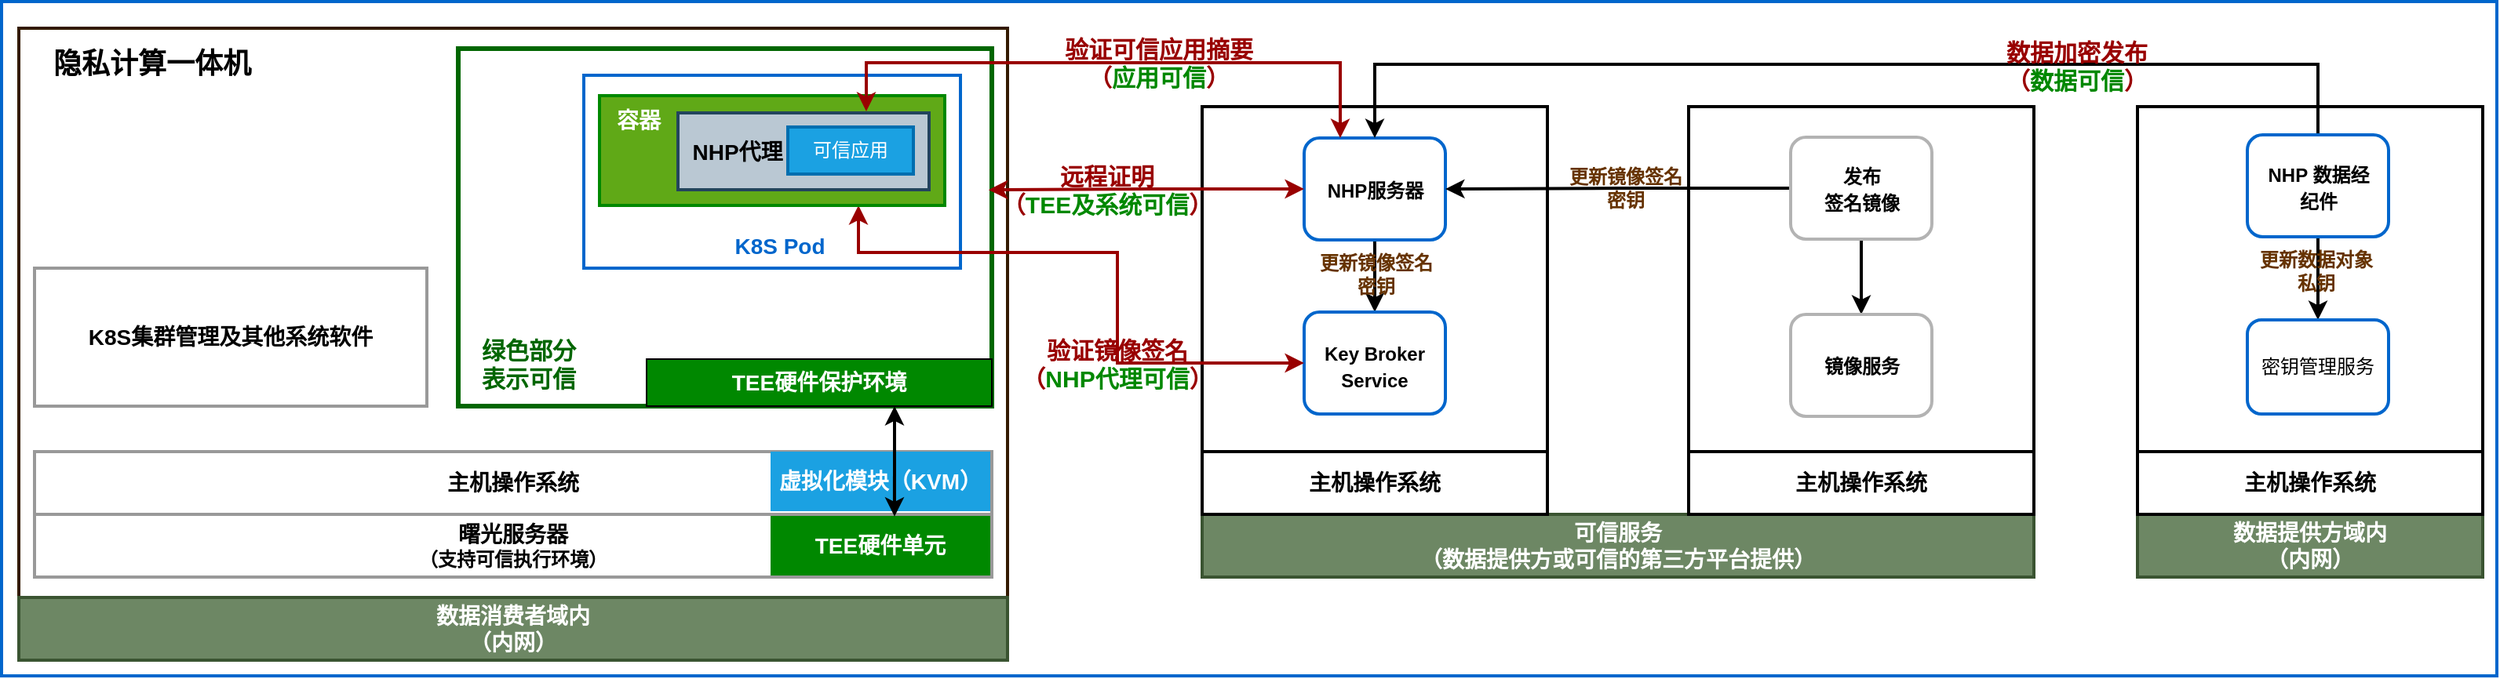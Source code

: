 <mxfile version="28.2.1" pages="4">
  <diagram name="产品框架设计" id="Nt4wIiLlnSs3tbjxzQVT">
    <mxGraphModel dx="1554" dy="822" grid="1" gridSize="10" guides="1" tooltips="1" connect="1" arrows="1" fold="1" page="1" pageScale="1" pageWidth="2336" pageHeight="1654" math="0" shadow="0">
      <root>
        <mxCell id="0" />
        <mxCell id="1" parent="0" />
        <mxCell id="wAROfsh_YKeuyRbN7MAn-20" value="" style="rounded=0;whiteSpace=wrap;html=1;strokeWidth=2;fillColor=none;align=center;strokeColor=#0066CC;" parent="1" vertex="1">
          <mxGeometry x="320" y="610" width="1590" height="430" as="geometry" />
        </mxCell>
        <mxCell id="6iE0ftHD6iMxIwnmD9MB-22" value="" style="rounded=0;whiteSpace=wrap;html=1;strokeWidth=2;fillColor=none;align=center;strokeColor=#331A00;" parent="1" vertex="1">
          <mxGeometry x="331" y="627" width="630" height="363" as="geometry" />
        </mxCell>
        <mxCell id="S7CaQPIEn7JZbbPNb9Kr-1" value="&lt;font style=&quot;font-size: 14px;&quot;&gt;&lt;b&gt;曙光服务器&lt;/b&gt;&lt;/font&gt;&lt;div&gt;&lt;font style=&quot;font-size: 12px;&quot;&gt;&lt;b&gt;（支持可信执行环境）&lt;/b&gt;&lt;/font&gt;&lt;/div&gt;" style="rounded=0;whiteSpace=wrap;html=1;fillColor=none;strokeWidth=2;strokeColor=#999999;" parent="1" vertex="1">
          <mxGeometry x="341" y="937" width="610" height="40" as="geometry" />
        </mxCell>
        <mxCell id="S7CaQPIEn7JZbbPNb9Kr-2" value="&lt;span style=&quot;font-size: 14px;&quot;&gt;&lt;b&gt;主机操作系统&lt;/b&gt;&lt;/span&gt;" style="rounded=0;whiteSpace=wrap;html=1;fillColor=none;align=center;strokeWidth=2;strokeColor=#999999;" parent="1" vertex="1">
          <mxGeometry x="341" y="897" width="610" height="40" as="geometry" />
        </mxCell>
        <mxCell id="sAuVCd9SCb6oK_chuftu-2" value="" style="rounded=0;whiteSpace=wrap;html=1;fillColor=none;strokeColor=#006600;strokeWidth=3;" parent="1" vertex="1">
          <mxGeometry x="611" y="640" width="340" height="228" as="geometry" />
        </mxCell>
        <mxCell id="sAuVCd9SCb6oK_chuftu-3" value="&lt;span style=&quot;font-size: 14px;&quot;&gt;&lt;b&gt;&lt;font style=&quot;color: rgb(255, 255, 255);&quot;&gt;TEE硬件保护环境&lt;/font&gt;&lt;/b&gt;&lt;/span&gt;" style="rounded=0;whiteSpace=wrap;html=1;fillColor=#008800;" parent="1" vertex="1">
          <mxGeometry x="731" y="838" width="220" height="30" as="geometry" />
        </mxCell>
        <mxCell id="WrHtqx_JnAegKuw27bFA-1" value="&lt;span style=&quot;font-size: 14px;&quot;&gt;&lt;b&gt;可信服务&lt;br&gt;（数据提供方或可信的第三方平台提供）&lt;/b&gt;&lt;/span&gt;" style="rounded=0;whiteSpace=wrap;html=1;fillColor=#6d8764;strokeWidth=2;fontColor=#ffffff;strokeColor=#3A5431;" parent="1" vertex="1">
          <mxGeometry x="1085" y="937" width="530" height="40" as="geometry" />
        </mxCell>
        <mxCell id="WrHtqx_JnAegKuw27bFA-2" value="&lt;b style=&quot;font-size: 14px;&quot;&gt;主机操作系统&lt;/b&gt;" style="rounded=0;whiteSpace=wrap;html=1;fillColor=none;strokeWidth=2;" parent="1" vertex="1">
          <mxGeometry x="1085" y="897" width="220" height="40" as="geometry" />
        </mxCell>
        <mxCell id="WrHtqx_JnAegKuw27bFA-3" value="" style="rounded=0;whiteSpace=wrap;html=1;strokeWidth=2;fillColor=none;align=center;" parent="1" vertex="1">
          <mxGeometry x="1085" y="677" width="220" height="220" as="geometry" />
        </mxCell>
        <mxCell id="WrHtqx_JnAegKuw27bFA-31" style="edgeStyle=orthogonalEdgeStyle;rounded=0;orthogonalLoop=1;jettySize=auto;html=1;exitX=0.5;exitY=1;exitDx=0;exitDy=0;entryX=0.5;entryY=0;entryDx=0;entryDy=0;strokeWidth=2;" parent="1" source="WrHtqx_JnAegKuw27bFA-6" target="WrHtqx_JnAegKuw27bFA-8" edge="1">
          <mxGeometry relative="1" as="geometry" />
        </mxCell>
        <mxCell id="WrHtqx_JnAegKuw27bFA-6" value="" style="rounded=1;whiteSpace=wrap;html=1;strokeWidth=2;fillColor=none;align=center;strokeColor=#0066CC;" parent="1" vertex="1">
          <mxGeometry x="1150" y="697" width="90" height="65" as="geometry" />
        </mxCell>
        <mxCell id="WrHtqx_JnAegKuw27bFA-7" value="&lt;b&gt;&lt;font style=&quot;font-size: 12px;&quot;&gt;NHP服务器&lt;/font&gt;&lt;/b&gt;" style="text;html=1;align=center;verticalAlign=middle;whiteSpace=wrap;rounded=1;fontSize=14;" parent="1" vertex="1">
          <mxGeometry x="1157.5" y="715" width="75" height="30" as="geometry" />
        </mxCell>
        <mxCell id="WrHtqx_JnAegKuw27bFA-8" value="" style="rounded=1;whiteSpace=wrap;html=1;strokeWidth=2;fillColor=none;align=center;strokeColor=#0066CC;" parent="1" vertex="1">
          <mxGeometry x="1150.0" y="808" width="90" height="65" as="geometry" />
        </mxCell>
        <mxCell id="WrHtqx_JnAegKuw27bFA-9" value="&lt;b&gt;&lt;font style=&quot;font-size: 12px;&quot;&gt;Key Broker Service&lt;/font&gt;&lt;/b&gt;" style="text;html=1;align=center;verticalAlign=middle;whiteSpace=wrap;rounded=1;fontSize=14;" parent="1" vertex="1">
          <mxGeometry x="1160" y="827" width="70" height="30" as="geometry" />
        </mxCell>
        <mxCell id="WrHtqx_JnAegKuw27bFA-10" value="&lt;b style=&quot;font-size: 14px;&quot;&gt;主机操作系统&lt;/b&gt;" style="rounded=0;whiteSpace=wrap;html=1;fillColor=none;strokeWidth=2;" parent="1" vertex="1">
          <mxGeometry x="1395" y="897" width="220" height="40" as="geometry" />
        </mxCell>
        <mxCell id="WrHtqx_JnAegKuw27bFA-11" value="" style="rounded=0;whiteSpace=wrap;html=1;strokeWidth=2;fillColor=none;align=center;" parent="1" vertex="1">
          <mxGeometry x="1395" y="677" width="220" height="220" as="geometry" />
        </mxCell>
        <mxCell id="WrHtqx_JnAegKuw27bFA-21" style="edgeStyle=orthogonalEdgeStyle;rounded=0;orthogonalLoop=1;jettySize=auto;html=1;exitX=0;exitY=0.5;exitDx=0;exitDy=0;entryX=1;entryY=0.5;entryDx=0;entryDy=0;strokeWidth=2;" parent="1" source="WrHtqx_JnAegKuw27bFA-12" target="WrHtqx_JnAegKuw27bFA-6" edge="1">
          <mxGeometry relative="1" as="geometry" />
        </mxCell>
        <mxCell id="WrHtqx_JnAegKuw27bFA-35" style="edgeStyle=orthogonalEdgeStyle;rounded=0;orthogonalLoop=1;jettySize=auto;html=1;exitX=0.5;exitY=1;exitDx=0;exitDy=0;strokeWidth=2;" parent="1" source="WrHtqx_JnAegKuw27bFA-12" target="WrHtqx_JnAegKuw27bFA-33" edge="1">
          <mxGeometry relative="1" as="geometry" />
        </mxCell>
        <mxCell id="WrHtqx_JnAegKuw27bFA-12" value="" style="rounded=1;whiteSpace=wrap;html=1;strokeWidth=2;fillColor=none;align=center;strokeColor=#B3B3B3;" parent="1" vertex="1">
          <mxGeometry x="1460.0" y="696.5" width="90" height="65" as="geometry" />
        </mxCell>
        <mxCell id="WrHtqx_JnAegKuw27bFA-13" value="&lt;span style=&quot;font-size: 12px;&quot;&gt;&lt;b&gt;发布&lt;/b&gt;&lt;/span&gt;&lt;div&gt;&lt;span style=&quot;font-size: 12px;&quot;&gt;&lt;b&gt;签名镜像&lt;/b&gt;&lt;/span&gt;&lt;/div&gt;" style="text;html=1;align=center;verticalAlign=middle;whiteSpace=wrap;rounded=1;fontSize=14;" parent="1" vertex="1">
          <mxGeometry x="1467.5" y="714" width="75" height="30" as="geometry" />
        </mxCell>
        <mxCell id="WrHtqx_JnAegKuw27bFA-22" value="&lt;font style=&quot;font-size: 12px; color: rgb(102, 51, 0);&quot;&gt;&lt;b style=&quot;&quot;&gt;更新镜像签名密钥&lt;/b&gt;&lt;/font&gt;" style="text;html=1;align=center;verticalAlign=middle;whiteSpace=wrap;rounded=0;" parent="1" vertex="1">
          <mxGeometry x="1315" y="714" width="80" height="30" as="geometry" />
        </mxCell>
        <mxCell id="WrHtqx_JnAegKuw27bFA-24" value="&lt;span style=&quot;font-size: 14px;&quot;&gt;&lt;b&gt;数据提供方域内&lt;/b&gt;&lt;/span&gt;&lt;div&gt;&lt;span style=&quot;font-size: 14px;&quot;&gt;&lt;b&gt;（内网）&lt;/b&gt;&lt;/span&gt;&lt;/div&gt;" style="rounded=0;whiteSpace=wrap;html=1;fillColor=#6d8764;strokeWidth=2;fontColor=#ffffff;strokeColor=#3A5431;" parent="1" vertex="1">
          <mxGeometry x="1681" y="937" width="220" height="40" as="geometry" />
        </mxCell>
        <mxCell id="WrHtqx_JnAegKuw27bFA-25" value="&lt;b style=&quot;font-size: 14px;&quot;&gt;主机操作系统&lt;/b&gt;" style="rounded=0;whiteSpace=wrap;html=1;fillColor=none;strokeWidth=2;" parent="1" vertex="1">
          <mxGeometry x="1681" y="897" width="220" height="40" as="geometry" />
        </mxCell>
        <mxCell id="WrHtqx_JnAegKuw27bFA-26" value="" style="rounded=0;whiteSpace=wrap;html=1;strokeWidth=2;fillColor=none;align=center;" parent="1" vertex="1">
          <mxGeometry x="1681" y="677" width="220" height="220" as="geometry" />
        </mxCell>
        <mxCell id="WrHtqx_JnAegKuw27bFA-29" style="edgeStyle=orthogonalEdgeStyle;rounded=0;orthogonalLoop=1;jettySize=auto;html=1;exitX=0.5;exitY=0;exitDx=0;exitDy=0;entryX=0.5;entryY=0;entryDx=0;entryDy=0;strokeWidth=2;" parent="1" source="WrHtqx_JnAegKuw27bFA-27" target="WrHtqx_JnAegKuw27bFA-6" edge="1">
          <mxGeometry relative="1" as="geometry">
            <Array as="points">
              <mxPoint x="1796" y="650" />
              <mxPoint x="1195" y="650" />
            </Array>
          </mxGeometry>
        </mxCell>
        <mxCell id="wAROfsh_YKeuyRbN7MAn-10" style="edgeStyle=orthogonalEdgeStyle;rounded=0;orthogonalLoop=1;jettySize=auto;html=1;exitX=0.5;exitY=1;exitDx=0;exitDy=0;entryX=0.5;entryY=0;entryDx=0;entryDy=0;strokeWidth=2;" parent="1" source="WrHtqx_JnAegKuw27bFA-27" target="wAROfsh_YKeuyRbN7MAn-9" edge="1">
          <mxGeometry relative="1" as="geometry" />
        </mxCell>
        <mxCell id="WrHtqx_JnAegKuw27bFA-27" value="" style="rounded=1;whiteSpace=wrap;html=1;strokeWidth=2;fillColor=none;align=center;strokeColor=#0066CC;" parent="1" vertex="1">
          <mxGeometry x="1751" y="695" width="90" height="65" as="geometry" />
        </mxCell>
        <mxCell id="WrHtqx_JnAegKuw27bFA-28" value="&lt;b&gt;&lt;font style=&quot;font-size: 12px;&quot;&gt;NHP 数据经纪件&lt;/font&gt;&lt;/b&gt;" style="text;html=1;align=center;verticalAlign=middle;whiteSpace=wrap;rounded=1;fontSize=14;" parent="1" vertex="1">
          <mxGeometry x="1758.5" y="713" width="75" height="30" as="geometry" />
        </mxCell>
        <mxCell id="WrHtqx_JnAegKuw27bFA-32" value="&lt;font style=&quot;font-size: 12px; color: rgb(102, 51, 0);&quot;&gt;&lt;b style=&quot;&quot;&gt;更新镜像签名密钥&lt;/b&gt;&lt;/font&gt;" style="text;html=1;align=center;verticalAlign=middle;whiteSpace=wrap;rounded=0;" parent="1" vertex="1">
          <mxGeometry x="1156" y="769" width="80" height="30" as="geometry" />
        </mxCell>
        <mxCell id="WrHtqx_JnAegKuw27bFA-33" value="" style="rounded=1;whiteSpace=wrap;html=1;strokeWidth=2;fillColor=none;align=center;strokeColor=#B3B3B3;" parent="1" vertex="1">
          <mxGeometry x="1460" y="809.5" width="90" height="65" as="geometry" />
        </mxCell>
        <mxCell id="WrHtqx_JnAegKuw27bFA-34" value="&lt;span style=&quot;font-size: 12px;&quot;&gt;&lt;b&gt;镜像服务&lt;/b&gt;&lt;/span&gt;" style="text;html=1;align=center;verticalAlign=middle;whiteSpace=wrap;rounded=1;fontSize=14;" parent="1" vertex="1">
          <mxGeometry x="1467.5" y="827" width="75" height="30" as="geometry" />
        </mxCell>
        <mxCell id="6iE0ftHD6iMxIwnmD9MB-3" value="&lt;span style=&quot;font-size: 14px;&quot;&gt;&lt;b&gt;&lt;font style=&quot;color: rgb(255, 255, 255);&quot;&gt;虚拟化模块（KVM）&lt;/font&gt;&lt;/b&gt;&lt;/span&gt;" style="rounded=0;whiteSpace=wrap;html=1;fillColor=#1ba1e2;strokeColor=none;fontColor=#ffffff;" parent="1" vertex="1">
          <mxGeometry x="810" y="897" width="140" height="38" as="geometry" />
        </mxCell>
        <mxCell id="6iE0ftHD6iMxIwnmD9MB-1" value="&lt;span style=&quot;font-size: 14px;&quot;&gt;&lt;b&gt;&lt;font style=&quot;color: rgb(255, 255, 255);&quot;&gt;TEE硬件单元&lt;/font&gt;&lt;/b&gt;&lt;/span&gt;" style="rounded=0;whiteSpace=wrap;html=1;fillColor=#008800;strokeColor=none;" parent="1" vertex="1">
          <mxGeometry x="810" y="938" width="140" height="38" as="geometry" />
        </mxCell>
        <mxCell id="6iE0ftHD6iMxIwnmD9MB-4" value="" style="rounded=0;whiteSpace=wrap;html=1;strokeWidth=2;fillColor=none;align=center;strokeColor=#999999;" parent="1" vertex="1">
          <mxGeometry x="341" y="780" width="250" height="88" as="geometry" />
        </mxCell>
        <mxCell id="6iE0ftHD6iMxIwnmD9MB-5" style="edgeStyle=orthogonalEdgeStyle;rounded=0;orthogonalLoop=1;jettySize=auto;html=1;exitX=0.75;exitY=1;exitDx=0;exitDy=0;entryX=0.607;entryY=1.033;entryDx=0;entryDy=0;entryPerimeter=0;startArrow=classic;startFill=1;strokeWidth=2;" parent="1" edge="1">
          <mxGeometry relative="1" as="geometry">
            <mxPoint x="889" y="868" as="sourcePoint" />
            <mxPoint x="888.98" y="938.32" as="targetPoint" />
          </mxGeometry>
        </mxCell>
        <mxCell id="6iE0ftHD6iMxIwnmD9MB-6" value="&lt;b&gt;&lt;font style=&quot;font-size: 14px;&quot;&gt;K8S集群管理及其他系统软件&lt;/font&gt;&lt;/b&gt;" style="text;html=1;align=center;verticalAlign=middle;whiteSpace=wrap;rounded=0;fontSize=15;" parent="1" vertex="1">
          <mxGeometry x="361" y="808" width="210" height="30" as="geometry" />
        </mxCell>
        <mxCell id="6iE0ftHD6iMxIwnmD9MB-7" value="" style="rounded=0;whiteSpace=wrap;html=1;strokeWidth=2;fillColor=none;align=center;strokeColor=#0066CC;" parent="1" vertex="1">
          <mxGeometry x="691" y="657" width="240" height="123" as="geometry" />
        </mxCell>
        <mxCell id="6iE0ftHD6iMxIwnmD9MB-8" value="&lt;span style=&quot;font-size: 14px;&quot;&gt;&lt;b&gt;&lt;font style=&quot;color: rgb(0, 102, 204);&quot;&gt;K8S Pod&lt;/font&gt;&lt;/b&gt;&lt;/span&gt;" style="text;html=1;align=center;verticalAlign=middle;whiteSpace=wrap;rounded=0;fontSize=15;" parent="1" vertex="1">
          <mxGeometry x="771" y="750" width="90" height="30" as="geometry" />
        </mxCell>
        <mxCell id="wAROfsh_YKeuyRbN7MAn-4" style="edgeStyle=orthogonalEdgeStyle;rounded=0;orthogonalLoop=1;jettySize=auto;html=1;exitX=0.75;exitY=1;exitDx=0;exitDy=0;entryX=0;entryY=0.5;entryDx=0;entryDy=0;startArrow=classic;startFill=1;strokeWidth=2;strokeColor=#990000;" parent="1" source="6iE0ftHD6iMxIwnmD9MB-15" target="WrHtqx_JnAegKuw27bFA-8" edge="1">
          <mxGeometry relative="1" as="geometry">
            <Array as="points">
              <mxPoint x="866" y="770" />
              <mxPoint x="1031" y="770" />
              <mxPoint x="1031" y="841" />
            </Array>
          </mxGeometry>
        </mxCell>
        <mxCell id="6iE0ftHD6iMxIwnmD9MB-15" value="" style="rounded=0;whiteSpace=wrap;html=1;strokeWidth=2;fillColor=#60a917;align=center;strokeColor=#008800;fontColor=#ffffff;" parent="1" vertex="1">
          <mxGeometry x="701" y="670" width="220" height="70" as="geometry" />
        </mxCell>
        <mxCell id="6iE0ftHD6iMxIwnmD9MB-17" value="&lt;span style=&quot;font-size: 14px;&quot;&gt;&lt;b&gt;&lt;font style=&quot;color: rgb(255, 255, 255);&quot;&gt;容器&lt;/font&gt;&lt;/b&gt;&lt;/span&gt;" style="text;html=1;align=center;verticalAlign=middle;whiteSpace=wrap;rounded=0;fontSize=15;" parent="1" vertex="1">
          <mxGeometry x="701" y="670" width="50" height="30" as="geometry" />
        </mxCell>
        <mxCell id="6iE0ftHD6iMxIwnmD9MB-18" value="" style="shape=image;html=1;verticalAlign=top;verticalLabelPosition=bottom;labelBackgroundColor=#ffffff;imageAspect=0;aspect=fixed;image=https://icons.diagrams.net/icon-cache1/Social_Media-2656/social_media_social_media_logo_docker-527.svg" parent="1" vertex="1">
          <mxGeometry x="714" y="701" width="24" height="24" as="geometry" />
        </mxCell>
        <mxCell id="wAROfsh_YKeuyRbN7MAn-15" style="edgeStyle=orthogonalEdgeStyle;rounded=0;orthogonalLoop=1;jettySize=auto;html=1;exitX=0.75;exitY=0;exitDx=0;exitDy=0;entryX=0.25;entryY=0;entryDx=0;entryDy=0;strokeWidth=2;startArrow=classic;startFill=1;strokeColor=#990000;" parent="1" target="WrHtqx_JnAegKuw27bFA-6" edge="1">
          <mxGeometry relative="1" as="geometry">
            <mxPoint x="871" y="680" as="sourcePoint" />
            <mxPoint x="1208.5" y="696" as="targetPoint" />
            <Array as="points">
              <mxPoint x="871" y="649" />
              <mxPoint x="1173" y="649" />
              <mxPoint x="1173" y="697" />
            </Array>
          </mxGeometry>
        </mxCell>
        <mxCell id="6iE0ftHD6iMxIwnmD9MB-19" value="" style="rounded=0;whiteSpace=wrap;html=1;strokeWidth=2;fillColor=#bac8d3;align=center;strokeColor=#23445d;" parent="1" vertex="1">
          <mxGeometry x="751" y="681" width="160" height="49" as="geometry" />
        </mxCell>
        <mxCell id="6iE0ftHD6iMxIwnmD9MB-20" value="&lt;span style=&quot;font-size: 14px;&quot;&gt;&lt;b&gt;NHP代理&lt;/b&gt;&lt;/span&gt;" style="text;html=1;align=center;verticalAlign=middle;whiteSpace=wrap;rounded=0;fontSize=15;" parent="1" vertex="1">
          <mxGeometry x="759" y="690" width="60" height="30" as="geometry" />
        </mxCell>
        <mxCell id="6iE0ftHD6iMxIwnmD9MB-21" value="可信应用" style="rounded=0;whiteSpace=wrap;html=1;strokeWidth=2;fillColor=#1ba1e2;align=center;fontColor=#ffffff;strokeColor=#006EAF;" parent="1" vertex="1">
          <mxGeometry x="821" y="690" width="80" height="30" as="geometry" />
        </mxCell>
        <mxCell id="wAROfsh_YKeuyRbN7MAn-1" style="edgeStyle=orthogonalEdgeStyle;rounded=0;orthogonalLoop=1;jettySize=auto;html=1;exitX=0;exitY=0.5;exitDx=0;exitDy=0;entryX=0.994;entryY=0.395;entryDx=0;entryDy=0;entryPerimeter=0;strokeWidth=2;startArrow=classic;startFill=1;strokeColor=#990000;" parent="1" source="WrHtqx_JnAegKuw27bFA-6" target="sAuVCd9SCb6oK_chuftu-2" edge="1">
          <mxGeometry relative="1" as="geometry" />
        </mxCell>
        <mxCell id="wAROfsh_YKeuyRbN7MAn-2" value="&lt;font style=&quot;&quot;&gt;&lt;b style=&quot;&quot;&gt;远程证明&lt;/b&gt;&lt;/font&gt;&lt;div&gt;&lt;font style=&quot;&quot;&gt;&lt;b style=&quot;&quot;&gt;（&lt;/b&gt;&lt;/font&gt;&lt;b style=&quot;background-color: transparent;&quot;&gt;&lt;font style=&quot;color: rgb(0, 136, 0);&quot;&gt;TEE及系统可信&lt;/font&gt;&lt;/b&gt;&lt;b style=&quot;background-color: transparent; color: light-dark(rgb(153, 0, 0), rgb(255, 181, 181));&quot;&gt;）&lt;/b&gt;&lt;/div&gt;" style="text;html=1;align=center;verticalAlign=middle;whiteSpace=wrap;rounded=0;fontSize=15;fontColor=#990000;" parent="1" vertex="1">
          <mxGeometry x="948" y="715" width="153" height="30" as="geometry" />
        </mxCell>
        <mxCell id="wAROfsh_YKeuyRbN7MAn-5" value="&lt;b&gt;验证镜像签名&lt;/b&gt;&lt;br&gt;&lt;div&gt;&lt;font style=&quot;&quot;&gt;&lt;b style=&quot;&quot;&gt;（&lt;font style=&quot;color: rgb(0, 136, 0);&quot;&gt;NHP代理可信&lt;/font&gt;）&lt;/b&gt;&lt;/font&gt;&lt;/div&gt;" style="text;html=1;align=center;verticalAlign=middle;whiteSpace=wrap;rounded=0;fontSize=15;fontColor=#990000;" parent="1" vertex="1">
          <mxGeometry x="955.5" y="826" width="150" height="30" as="geometry" />
        </mxCell>
        <mxCell id="wAROfsh_YKeuyRbN7MAn-7" value="&lt;b&gt;数据加密发布&lt;/b&gt;&lt;br&gt;&lt;div&gt;&lt;font style=&quot;&quot;&gt;&lt;b style=&quot;&quot;&gt;（&lt;/b&gt;&lt;/font&gt;&lt;b style=&quot;background-color: transparent;&quot;&gt;&lt;font style=&quot;color: rgb(0, 136, 0);&quot;&gt;数据可信&lt;/font&gt;&lt;/b&gt;&lt;b style=&quot;background-color: transparent; color: light-dark(rgb(153, 0, 0), rgb(255, 181, 181));&quot;&gt;）&lt;/b&gt;&lt;/div&gt;" style="text;html=1;align=center;verticalAlign=middle;whiteSpace=wrap;rounded=0;fontSize=15;fontColor=#990000;" parent="1" vertex="1">
          <mxGeometry x="1566" y="636" width="153" height="30" as="geometry" />
        </mxCell>
        <mxCell id="wAROfsh_YKeuyRbN7MAn-8" value="&lt;span style=&quot;font-size: 14px;&quot;&gt;&lt;b&gt;数据消费者域内&lt;/b&gt;&lt;/span&gt;&lt;div&gt;&lt;span style=&quot;font-size: 14px;&quot;&gt;&lt;b&gt;（内网）&lt;/b&gt;&lt;/span&gt;&lt;/div&gt;" style="rounded=0;whiteSpace=wrap;html=1;fillColor=#6d8764;strokeWidth=2;fontColor=#ffffff;strokeColor=#3A5431;" parent="1" vertex="1">
          <mxGeometry x="331" y="990" width="630" height="40" as="geometry" />
        </mxCell>
        <mxCell id="wAROfsh_YKeuyRbN7MAn-9" value="密钥管理服务" style="rounded=1;whiteSpace=wrap;html=1;strokeWidth=2;fillColor=none;align=center;strokeColor=#0066CC;" parent="1" vertex="1">
          <mxGeometry x="1751" y="813" width="90" height="60" as="geometry" />
        </mxCell>
        <mxCell id="wAROfsh_YKeuyRbN7MAn-11" value="&lt;font color=&quot;#663300&quot;&gt;&lt;b&gt;更新数据对象私钥&lt;/b&gt;&lt;/font&gt;" style="text;html=1;align=center;verticalAlign=middle;whiteSpace=wrap;rounded=0;" parent="1" vertex="1">
          <mxGeometry x="1755" y="767" width="80" height="30" as="geometry" />
        </mxCell>
        <mxCell id="wAROfsh_YKeuyRbN7MAn-16" value="&lt;font style=&quot;&quot;&gt;&lt;b style=&quot;&quot;&gt;验证可信应用摘要&lt;/b&gt;&lt;/font&gt;&lt;div&gt;&lt;font style=&quot;&quot;&gt;&lt;b style=&quot;&quot;&gt;（&lt;/b&gt;&lt;/font&gt;&lt;b style=&quot;background-color: transparent;&quot;&gt;&lt;font style=&quot;color: rgb(0, 136, 0);&quot;&gt;应用可信&lt;/font&gt;&lt;/b&gt;&lt;b style=&quot;background-color: transparent; color: light-dark(rgb(153, 0, 0), rgb(255, 181, 181));&quot;&gt;）&lt;/b&gt;&lt;/div&gt;" style="text;html=1;align=center;verticalAlign=middle;whiteSpace=wrap;rounded=0;fontSize=15;fontColor=#990000;" parent="1" vertex="1">
          <mxGeometry x="981" y="629" width="153" height="40" as="geometry" />
        </mxCell>
        <mxCell id="wAROfsh_YKeuyRbN7MAn-18" value="&lt;font style=&quot;color: rgb(0, 102, 0);&quot;&gt;&lt;b style=&quot;&quot;&gt;绿色部分表示可信&lt;/b&gt;&lt;/font&gt;" style="text;html=1;align=center;verticalAlign=middle;whiteSpace=wrap;rounded=0;fontSize=15;" parent="1" vertex="1">
          <mxGeometry x="621" y="826" width="70" height="30" as="geometry" />
        </mxCell>
        <mxCell id="wAROfsh_YKeuyRbN7MAn-19" value="&lt;font style=&quot;color: rgb(0, 0, 0); font-size: 18px;&quot;&gt;&lt;b style=&quot;&quot;&gt;隐私计算一体机&lt;/b&gt;&lt;/font&gt;" style="text;html=1;align=center;verticalAlign=middle;whiteSpace=wrap;rounded=0;fontSize=15;" parent="1" vertex="1">
          <mxGeometry x="351" y="635" width="130" height="30" as="geometry" />
        </mxCell>
      </root>
    </mxGraphModel>
  </diagram>
  <diagram id="14Hqi9YjKMkqPkyzupwF" name="流式模式">
    <mxGraphModel dx="1554" dy="822" grid="1" gridSize="10" guides="1" tooltips="1" connect="1" arrows="1" fold="1" page="1" pageScale="1" pageWidth="2336" pageHeight="1654" math="0" shadow="0">
      <root>
        <mxCell id="0" />
        <mxCell id="1" parent="0" />
        <mxCell id="Lb3zixG9pCVU4IMjHZwH-1" value="" style="rounded=0;whiteSpace=wrap;html=1;strokeWidth=1;fillColor=none;align=center;" parent="1" vertex="1">
          <mxGeometry x="1530" y="540" width="300" height="340" as="geometry" />
        </mxCell>
        <mxCell id="Lb3zixG9pCVU4IMjHZwH-2" value="&lt;b&gt;NHP数据经纪件&lt;/b&gt;" style="text;html=1;align=center;verticalAlign=middle;whiteSpace=wrap;rounded=0;fontSize=14;" parent="1" vertex="1">
          <mxGeometry x="1625" y="560" width="110" height="30" as="geometry" />
        </mxCell>
        <mxCell id="Lb3zixG9pCVU4IMjHZwH-3" value="" style="rounded=0;whiteSpace=wrap;html=1;strokeWidth=1;fillColor=none;align=center;" parent="1" vertex="1">
          <mxGeometry x="730" y="540" width="300" height="340" as="geometry" />
        </mxCell>
        <mxCell id="Lb3zixG9pCVU4IMjHZwH-4" value="&lt;b&gt;NHP代理&lt;/b&gt;" style="text;html=1;align=center;verticalAlign=middle;whiteSpace=wrap;rounded=0;fontSize=14;" parent="1" vertex="1">
          <mxGeometry x="825" y="560" width="110" height="30" as="geometry" />
        </mxCell>
        <mxCell id="HK3tHOD_aIXclgFx9gpc-1" value="" style="group" parent="1" vertex="1" connectable="0">
          <mxGeometry x="2000" y="760" width="180" height="40" as="geometry" />
        </mxCell>
        <mxCell id="HK3tHOD_aIXclgFx9gpc-2" value="" style="rounded=0;whiteSpace=wrap;html=1;strokeWidth=1;fillColor=none;align=center;" parent="HK3tHOD_aIXclgFx9gpc-1" vertex="1">
          <mxGeometry width="180" height="40" as="geometry" />
        </mxCell>
        <mxCell id="HK3tHOD_aIXclgFx9gpc-3" value="目标资源&lt;div&gt;&lt;b&gt;（tcp://10.150.12.12:1000）&lt;/b&gt;&lt;/div&gt;" style="text;html=1;align=center;verticalAlign=middle;whiteSpace=wrap;rounded=0;" parent="HK3tHOD_aIXclgFx9gpc-1" vertex="1">
          <mxGeometry x="49.89" y="8" width="80.11" height="24" as="geometry" />
        </mxCell>
        <mxCell id="HK3tHOD_aIXclgFx9gpc-9" style="edgeStyle=orthogonalEdgeStyle;rounded=0;orthogonalLoop=1;jettySize=auto;html=1;exitX=1;exitY=0.5;exitDx=0;exitDy=0;entryX=0;entryY=0.5;entryDx=0;entryDy=0;startArrow=classic;startFill=1;" parent="1" source="HK3tHOD_aIXclgFx9gpc-14" target="HK3tHOD_aIXclgFx9gpc-2" edge="1">
          <mxGeometry relative="1" as="geometry" />
        </mxCell>
        <mxCell id="HK3tHOD_aIXclgFx9gpc-5" value="目标资源访问代理&lt;div&gt;（&lt;b&gt;TCP/UDP&lt;/b&gt;）&lt;/div&gt;" style="rounded=1;whiteSpace=wrap;html=1;fillColor=none;arcSize=48;absoluteArcSize=0;" parent="1" vertex="1">
          <mxGeometry x="1630" y="760" width="120" height="40" as="geometry" />
        </mxCell>
        <mxCell id="HK3tHOD_aIXclgFx9gpc-10" style="edgeStyle=orthogonalEdgeStyle;rounded=0;orthogonalLoop=1;jettySize=auto;html=1;exitX=0.5;exitY=1;exitDx=0;exitDy=0;startArrow=classic;startFill=1;" parent="1" source="HK3tHOD_aIXclgFx9gpc-6" target="HK3tHOD_aIXclgFx9gpc-7" edge="1">
          <mxGeometry relative="1" as="geometry" />
        </mxCell>
        <mxCell id="HK3tHOD_aIXclgFx9gpc-6" value="访问目标资源" style="rounded=1;whiteSpace=wrap;html=1;fillColor=none;arcSize=48;absoluteArcSize=0;" parent="1" vertex="1">
          <mxGeometry x="820" y="640" width="120" height="40" as="geometry" />
        </mxCell>
        <mxCell id="HK3tHOD_aIXclgFx9gpc-8" style="edgeStyle=orthogonalEdgeStyle;rounded=0;orthogonalLoop=1;jettySize=auto;html=1;exitX=1;exitY=0.5;exitDx=0;exitDy=0;entryX=0;entryY=0.5;entryDx=0;entryDy=0;startArrow=classic;startFill=1;strokeWidth=2;" parent="1" source="HK3tHOD_aIXclgFx9gpc-11" target="HK3tHOD_aIXclgFx9gpc-5" edge="1">
          <mxGeometry relative="1" as="geometry" />
        </mxCell>
        <mxCell id="HK3tHOD_aIXclgFx9gpc-7" value="目标资源访问代理&lt;div&gt;（&lt;b&gt;TCP/UDP&lt;/b&gt;）&lt;/div&gt;" style="rounded=1;whiteSpace=wrap;html=1;fillColor=none;arcSize=48;absoluteArcSize=0;" parent="1" vertex="1">
          <mxGeometry x="820" y="760" width="120" height="40" as="geometry" />
        </mxCell>
        <mxCell id="HK3tHOD_aIXclgFx9gpc-12" value="" style="edgeStyle=orthogonalEdgeStyle;rounded=0;orthogonalLoop=1;jettySize=auto;html=1;exitX=1;exitY=0.5;exitDx=0;exitDy=0;entryX=0;entryY=0.5;entryDx=0;entryDy=0;startArrow=classic;startFill=1;strokeWidth=2;" parent="1" source="HK3tHOD_aIXclgFx9gpc-7" target="HK3tHOD_aIXclgFx9gpc-11" edge="1">
          <mxGeometry relative="1" as="geometry">
            <mxPoint x="940" y="780" as="sourcePoint" />
            <mxPoint x="1630" y="780" as="targetPoint" />
          </mxGeometry>
        </mxCell>
        <mxCell id="HK3tHOD_aIXclgFx9gpc-11" value="&lt;font style=&quot;font-size: 12px;&quot;&gt;&lt;span style=&quot;&quot;&gt;DHP加密隧道&lt;/span&gt;&lt;/font&gt;" style="text;html=1;align=center;verticalAlign=middle;whiteSpace=wrap;rounded=0;fontStyle=1" parent="1" vertex="1">
          <mxGeometry x="1200" y="765" width="120" height="30" as="geometry" />
        </mxCell>
        <mxCell id="HK3tHOD_aIXclgFx9gpc-13" value="&lt;font style=&quot;font-size: 12px;&quot;&gt;&lt;b style=&quot;&quot;&gt;TCP/UDP转发&lt;/b&gt;&lt;/font&gt;" style="text;html=1;align=center;verticalAlign=middle;whiteSpace=wrap;rounded=0;" parent="1" vertex="1">
          <mxGeometry x="838" y="709" width="90" height="30" as="geometry" />
        </mxCell>
        <mxCell id="HK3tHOD_aIXclgFx9gpc-15" value="" style="edgeStyle=orthogonalEdgeStyle;rounded=0;orthogonalLoop=1;jettySize=auto;html=1;exitX=1;exitY=0.5;exitDx=0;exitDy=0;entryX=0;entryY=0.5;entryDx=0;entryDy=0;startArrow=classic;startFill=1;" parent="1" source="HK3tHOD_aIXclgFx9gpc-5" target="HK3tHOD_aIXclgFx9gpc-14" edge="1">
          <mxGeometry relative="1" as="geometry">
            <mxPoint x="1750" y="780" as="sourcePoint" />
            <mxPoint x="2000" y="780" as="targetPoint" />
          </mxGeometry>
        </mxCell>
        <mxCell id="HK3tHOD_aIXclgFx9gpc-14" value="&lt;font style=&quot;font-size: 12px;&quot;&gt;&lt;b style=&quot;&quot;&gt;TCP/UDP转发&lt;/b&gt;&lt;/font&gt;" style="text;html=1;align=center;verticalAlign=middle;whiteSpace=wrap;rounded=0;" parent="1" vertex="1">
          <mxGeometry x="1850" y="765" width="90" height="30" as="geometry" />
        </mxCell>
        <mxCell id="HK3tHOD_aIXclgFx9gpc-16" value="" style="group" parent="1" vertex="1" connectable="0">
          <mxGeometry x="1183" y="704" width="330" height="40" as="geometry" />
        </mxCell>
        <mxCell id="HK3tHOD_aIXclgFx9gpc-19" style="edgeStyle=orthogonalEdgeStyle;rounded=0;orthogonalLoop=1;jettySize=auto;html=1;exitX=1;exitY=0.5;exitDx=0;exitDy=0;" parent="HK3tHOD_aIXclgFx9gpc-16" source="HK3tHOD_aIXclgFx9gpc-21" edge="1">
          <mxGeometry relative="1" as="geometry">
            <mxPoint x="620" y="80" as="targetPoint" />
          </mxGeometry>
        </mxCell>
        <mxCell id="HK3tHOD_aIXclgFx9gpc-17" value="" style="rounded=0;whiteSpace=wrap;html=1;strokeWidth=1;fillColor=none;align=center;" parent="HK3tHOD_aIXclgFx9gpc-16" vertex="1">
          <mxGeometry width="180" height="40" as="geometry" />
        </mxCell>
        <mxCell id="HK3tHOD_aIXclgFx9gpc-18" value="目标资源&lt;div&gt;&lt;b&gt;（tcp://10.150.12.12:1000）&lt;/b&gt;&lt;/div&gt;" style="text;html=1;align=center;verticalAlign=middle;whiteSpace=wrap;rounded=0;" parent="HK3tHOD_aIXclgFx9gpc-16" vertex="1">
          <mxGeometry x="49.89" y="8" width="80.11" height="24" as="geometry" />
        </mxCell>
        <mxCell id="HK3tHOD_aIXclgFx9gpc-21" value="&lt;b&gt;配置数据面&lt;/b&gt;" style="text;html=1;align=center;verticalAlign=middle;whiteSpace=wrap;rounded=0;" parent="HK3tHOD_aIXclgFx9gpc-16" vertex="1">
          <mxGeometry x="260" y="5" width="70" height="30" as="geometry" />
        </mxCell>
        <mxCell id="HK3tHOD_aIXclgFx9gpc-22" value="" style="edgeStyle=orthogonalEdgeStyle;rounded=0;orthogonalLoop=1;jettySize=auto;html=1;exitX=1;exitY=0.5;exitDx=0;exitDy=0;" parent="HK3tHOD_aIXclgFx9gpc-16" source="HK3tHOD_aIXclgFx9gpc-17" target="HK3tHOD_aIXclgFx9gpc-21" edge="1">
          <mxGeometry relative="1" as="geometry">
            <mxPoint x="1800" y="784" as="targetPoint" />
            <mxPoint x="1360" y="724" as="sourcePoint" />
          </mxGeometry>
        </mxCell>
        <mxCell id="HK3tHOD_aIXclgFx9gpc-20" style="edgeStyle=orthogonalEdgeStyle;rounded=0;orthogonalLoop=1;jettySize=auto;html=1;exitX=0;exitY=0.5;exitDx=0;exitDy=0;entryX=1;entryY=0.5;entryDx=0;entryDy=0;" parent="1" source="HK3tHOD_aIXclgFx9gpc-23" target="HK3tHOD_aIXclgFx9gpc-13" edge="1">
          <mxGeometry relative="1" as="geometry">
            <mxPoint x="980.0" y="780" as="targetPoint" />
          </mxGeometry>
        </mxCell>
        <mxCell id="HK3tHOD_aIXclgFx9gpc-24" value="" style="edgeStyle=orthogonalEdgeStyle;rounded=0;orthogonalLoop=1;jettySize=auto;html=1;exitX=0;exitY=0.5;exitDx=0;exitDy=0;entryX=1;entryY=0.5;entryDx=0;entryDy=0;" parent="1" source="HK3tHOD_aIXclgFx9gpc-17" target="HK3tHOD_aIXclgFx9gpc-23" edge="1">
          <mxGeometry relative="1" as="geometry">
            <mxPoint x="928" y="725" as="targetPoint" />
            <mxPoint x="1180" y="724" as="sourcePoint" />
          </mxGeometry>
        </mxCell>
        <mxCell id="HK3tHOD_aIXclgFx9gpc-23" value="&lt;b&gt;配置数据面&lt;/b&gt;" style="text;html=1;align=center;verticalAlign=middle;whiteSpace=wrap;rounded=0;" parent="1" vertex="1">
          <mxGeometry x="1060" y="709" width="70" height="30" as="geometry" />
        </mxCell>
      </root>
    </mxGraphModel>
  </diagram>
  <diagram id="PlIbXjcJ8YvrhhfmO-mi" name="DHP部署图">
    <mxGraphModel dx="3112" dy="1028" grid="1" gridSize="10" guides="1" tooltips="1" connect="1" arrows="1" fold="1" page="1" pageScale="1" pageWidth="1169" pageHeight="827" math="0" shadow="0">
      <root>
        <mxCell id="0" />
        <mxCell id="1" parent="0" />
        <mxCell id="ejOqzrdsjLKKZi0fgrgg-1" value="" style="verticalLabelPosition=bottom;html=1;verticalAlign=top;align=center;strokeColor=#23445d;fillColor=#006600;shape=mxgraph.azure.server_rack;" vertex="1" parent="1">
          <mxGeometry x="219" y="370" width="200" height="150" as="geometry" />
        </mxCell>
        <mxCell id="ejOqzrdsjLKKZi0fgrgg-5" value="" style="verticalLabelPosition=bottom;html=1;verticalAlign=top;align=center;strokeColor=#23445d;fillColor=#bac8d3;shape=mxgraph.azure.server_rack;" vertex="1" parent="1">
          <mxGeometry x="798" y="370" width="200" height="150" as="geometry" />
        </mxCell>
        <mxCell id="ejOqzrdsjLKKZi0fgrgg-6" value="&lt;font style=&quot;font-size: 13px;&quot;&gt;&lt;b&gt;NHP代理&lt;/b&gt;&lt;/font&gt;" style="text;html=1;align=center;verticalAlign=middle;whiteSpace=wrap;rounded=0;fontColor=#FFFFFF;" vertex="1" parent="1">
          <mxGeometry x="279" y="430" width="60" height="30" as="geometry" />
        </mxCell>
        <mxCell id="ejOqzrdsjLKKZi0fgrgg-8" style="edgeStyle=orthogonalEdgeStyle;rounded=0;orthogonalLoop=1;jettySize=auto;html=1;strokeWidth=2;" edge="1" parent="1" source="ejOqzrdsjLKKZi0fgrgg-10" target="ejOqzrdsjLKKZi0fgrgg-6">
          <mxGeometry relative="1" as="geometry" />
        </mxCell>
        <mxCell id="ejOqzrdsjLKKZi0fgrgg-7" value="&lt;font style=&quot;color: rgb(40, 211, 240);&quot;&gt;&lt;b&gt;联盟链平台&lt;/b&gt;&lt;/font&gt;" style="text;html=1;align=center;verticalAlign=middle;whiteSpace=wrap;rounded=0;" vertex="1" parent="1">
          <mxGeometry x="274" y="280" width="70" height="30" as="geometry" />
        </mxCell>
        <mxCell id="ejOqzrdsjLKKZi0fgrgg-9" value="&lt;font style=&quot;font-size: 13px;&quot; color=&quot;#0000ff&quot;&gt;&lt;b&gt;NHP数据经纪件（原始数据）&lt;/b&gt;&lt;/font&gt;" style="text;html=1;align=center;verticalAlign=middle;whiteSpace=wrap;rounded=0;" vertex="1" parent="1">
          <mxGeometry x="830" y="430" width="112" height="30" as="geometry" />
        </mxCell>
        <mxCell id="ejOqzrdsjLKKZi0fgrgg-11" value="" style="edgeStyle=orthogonalEdgeStyle;rounded=0;orthogonalLoop=1;jettySize=auto;html=1;strokeWidth=2;" edge="1" parent="1" source="ejOqzrdsjLKKZi0fgrgg-7" target="ejOqzrdsjLKKZi0fgrgg-10">
          <mxGeometry relative="1" as="geometry">
            <mxPoint x="309" y="310" as="sourcePoint" />
            <mxPoint x="309" y="430" as="targetPoint" />
          </mxGeometry>
        </mxCell>
        <mxCell id="ejOqzrdsjLKKZi0fgrgg-10" value="&lt;b&gt;作为可信应用注册到NHP代理，由NHP管理所有的接口&lt;/b&gt;" style="text;html=1;align=center;verticalAlign=middle;whiteSpace=wrap;rounded=0;" vertex="1" parent="1">
          <mxGeometry x="220" y="330" width="180" height="30" as="geometry" />
        </mxCell>
        <mxCell id="ejOqzrdsjLKKZi0fgrgg-12" style="edgeStyle=orthogonalEdgeStyle;rounded=0;orthogonalLoop=1;jettySize=auto;html=1;exitX=1;exitY=0.5;exitDx=0;exitDy=0;exitPerimeter=0;entryX=0;entryY=0.5;entryDx=0;entryDy=0;entryPerimeter=0;startArrow=classic;startFill=1;strokeWidth=2;strokeColor=#006600;" edge="1" parent="1" source="ejOqzrdsjLKKZi0fgrgg-13" target="ejOqzrdsjLKKZi0fgrgg-5">
          <mxGeometry relative="1" as="geometry" />
        </mxCell>
        <mxCell id="ejOqzrdsjLKKZi0fgrgg-14" value="" style="edgeStyle=orthogonalEdgeStyle;rounded=0;orthogonalLoop=1;jettySize=auto;html=1;exitX=1;exitY=0.5;exitDx=0;exitDy=0;exitPerimeter=0;entryX=0;entryY=0.5;entryDx=0;entryDy=0;entryPerimeter=0;startArrow=classic;startFill=1;strokeWidth=2;strokeColor=#006600;" edge="1" parent="1" source="ejOqzrdsjLKKZi0fgrgg-1" target="ejOqzrdsjLKKZi0fgrgg-13">
          <mxGeometry relative="1" as="geometry">
            <mxPoint x="419" y="445" as="sourcePoint" />
            <mxPoint x="699" y="445" as="targetPoint" />
          </mxGeometry>
        </mxCell>
        <mxCell id="ejOqzrdsjLKKZi0fgrgg-13" value="&lt;b&gt;&lt;font style=&quot;color: rgb(0, 102, 0);&quot;&gt;加密数据&lt;/font&gt;&lt;/b&gt;" style="text;html=1;align=center;verticalAlign=middle;whiteSpace=wrap;rounded=0;strokeColor=none;" vertex="1" parent="1">
          <mxGeometry x="587" y="430" width="60" height="30" as="geometry" />
        </mxCell>
        <mxCell id="ejOqzrdsjLKKZi0fgrgg-15" value="" style="verticalLabelPosition=bottom;html=1;verticalAlign=top;align=center;strokeColor=#23445d;fillColor=#006600;shape=mxgraph.azure.server_rack;" vertex="1" parent="1">
          <mxGeometry x="219" y="710" width="200" height="150" as="geometry" />
        </mxCell>
        <mxCell id="ejOqzrdsjLKKZi0fgrgg-16" value="&lt;font style=&quot;font-size: 13px;&quot;&gt;&lt;b&gt;NHP代理&lt;/b&gt;&lt;/font&gt;" style="text;html=1;align=center;verticalAlign=middle;whiteSpace=wrap;rounded=0;fontColor=#FFFFFF;" vertex="1" parent="1">
          <mxGeometry x="279" y="770" width="60" height="30" as="geometry" />
        </mxCell>
        <mxCell id="ejOqzrdsjLKKZi0fgrgg-17" style="edgeStyle=orthogonalEdgeStyle;rounded=0;orthogonalLoop=1;jettySize=auto;html=1;strokeWidth=2;" edge="1" parent="1" source="ejOqzrdsjLKKZi0fgrgg-20" target="ejOqzrdsjLKKZi0fgrgg-16">
          <mxGeometry relative="1" as="geometry" />
        </mxCell>
        <mxCell id="ejOqzrdsjLKKZi0fgrgg-18" value="&lt;font style=&quot;color: rgb(40, 211, 240);&quot;&gt;&lt;b&gt;联盟链平台&lt;/b&gt;&lt;/font&gt;" style="text;html=1;align=center;verticalAlign=middle;whiteSpace=wrap;rounded=0;" vertex="1" parent="1">
          <mxGeometry x="274" y="620" width="70" height="30" as="geometry" />
        </mxCell>
        <mxCell id="ejOqzrdsjLKKZi0fgrgg-19" value="" style="edgeStyle=orthogonalEdgeStyle;rounded=0;orthogonalLoop=1;jettySize=auto;html=1;strokeWidth=2;" edge="1" parent="1" source="ejOqzrdsjLKKZi0fgrgg-18" target="ejOqzrdsjLKKZi0fgrgg-20">
          <mxGeometry relative="1" as="geometry">
            <mxPoint x="309" y="650" as="sourcePoint" />
            <mxPoint x="309" y="770" as="targetPoint" />
          </mxGeometry>
        </mxCell>
        <mxCell id="ejOqzrdsjLKKZi0fgrgg-20" value="&lt;b&gt;作为可信应用注册到NHP代理，由NHP管理所有的接口&lt;/b&gt;" style="text;html=1;align=center;verticalAlign=middle;whiteSpace=wrap;rounded=0;" vertex="1" parent="1">
          <mxGeometry x="220" y="671" width="180" height="30" as="geometry" />
        </mxCell>
        <mxCell id="ejOqzrdsjLKKZi0fgrgg-21" style="edgeStyle=orthogonalEdgeStyle;rounded=0;orthogonalLoop=1;jettySize=auto;html=1;exitX=1;exitY=0.5;exitDx=0;exitDy=0;exitPerimeter=0;entryX=0.5;entryY=1;entryDx=0;entryDy=0;entryPerimeter=0;startArrow=classic;startFill=1;strokeWidth=2;strokeColor=#006600;" edge="1" parent="1" source="ejOqzrdsjLKKZi0fgrgg-22" target="ejOqzrdsjLKKZi0fgrgg-5">
          <mxGeometry relative="1" as="geometry" />
        </mxCell>
        <mxCell id="ejOqzrdsjLKKZi0fgrgg-23" value="" style="edgeStyle=orthogonalEdgeStyle;rounded=0;orthogonalLoop=1;jettySize=auto;html=1;exitX=1;exitY=0.5;exitDx=0;exitDy=0;exitPerimeter=0;entryX=0;entryY=0.5;entryDx=0;entryDy=0;startArrow=classic;startFill=1;strokeWidth=2;strokeColor=#006600;" edge="1" parent="1" source="ejOqzrdsjLKKZi0fgrgg-15" target="ejOqzrdsjLKKZi0fgrgg-22">
          <mxGeometry relative="1" as="geometry">
            <mxPoint x="419" y="785" as="sourcePoint" />
            <mxPoint x="799" y="520" as="targetPoint" />
          </mxGeometry>
        </mxCell>
        <mxCell id="ejOqzrdsjLKKZi0fgrgg-22" value="&lt;b&gt;&lt;font style=&quot;color: rgb(0, 102, 0);&quot;&gt;加密数据&lt;/font&gt;&lt;/b&gt;" style="text;html=1;align=center;verticalAlign=middle;whiteSpace=wrap;rounded=0;" vertex="1" parent="1">
          <mxGeometry x="599" y="770" width="60" height="30" as="geometry" />
        </mxCell>
        <mxCell id="ejOqzrdsjLKKZi0fgrgg-24" value="" style="verticalLabelPosition=bottom;html=1;verticalAlign=top;align=center;strokeColor=#3A5431;fillColor=#6d8764;shape=mxgraph.azure.server_rack;fontColor=#ffffff;" vertex="1" parent="1">
          <mxGeometry x="517" y="80" width="200" height="150" as="geometry" />
        </mxCell>
        <mxCell id="ejOqzrdsjLKKZi0fgrgg-25" value="&lt;font style=&quot;font-size: 13px;&quot;&gt;&lt;b&gt;NHP服务器&lt;/b&gt;&lt;/font&gt;" style="text;html=1;align=center;verticalAlign=middle;whiteSpace=wrap;rounded=0;fontColor=#FFFFFF;" vertex="1" parent="1">
          <mxGeometry x="577" y="140" width="70" height="30" as="geometry" />
        </mxCell>
        <mxCell id="ejOqzrdsjLKKZi0fgrgg-27" style="edgeStyle=orthogonalEdgeStyle;rounded=0;orthogonalLoop=1;jettySize=auto;html=1;exitX=0;exitY=0.5;exitDx=0;exitDy=0;exitPerimeter=0;entryX=0;entryY=0.5;entryDx=0;entryDy=0;entryPerimeter=0;startArrow=classic;startFill=1;strokeWidth=2;strokeColor=#0000CC;" edge="1" parent="1" source="ejOqzrdsjLKKZi0fgrgg-1" target="ejOqzrdsjLKKZi0fgrgg-24">
          <mxGeometry relative="1" as="geometry" />
        </mxCell>
        <mxCell id="ejOqzrdsjLKKZi0fgrgg-28" style="edgeStyle=orthogonalEdgeStyle;rounded=0;orthogonalLoop=1;jettySize=auto;html=1;exitX=0;exitY=0.5;exitDx=0;exitDy=0;exitPerimeter=0;entryX=0;entryY=0.5;entryDx=0;entryDy=0;entryPerimeter=0;startArrow=classic;startFill=1;strokeWidth=2;strokeColor=#0000CC;" edge="1" parent="1" source="ejOqzrdsjLKKZi0fgrgg-15" target="ejOqzrdsjLKKZi0fgrgg-24">
          <mxGeometry relative="1" as="geometry">
            <Array as="points">
              <mxPoint x="110" y="785" />
              <mxPoint x="110" y="155" />
            </Array>
          </mxGeometry>
        </mxCell>
        <mxCell id="ejOqzrdsjLKKZi0fgrgg-29" style="edgeStyle=orthogonalEdgeStyle;rounded=0;orthogonalLoop=1;jettySize=auto;html=1;exitX=0.5;exitY=0;exitDx=0;exitDy=0;exitPerimeter=0;entryX=1;entryY=0.5;entryDx=0;entryDy=0;entryPerimeter=0;strokeColor=#0000CC;strokeWidth=2;startArrow=classic;startFill=1;" edge="1" parent="1" source="ejOqzrdsjLKKZi0fgrgg-5" target="ejOqzrdsjLKKZi0fgrgg-24">
          <mxGeometry relative="1" as="geometry" />
        </mxCell>
        <mxCell id="ejOqzrdsjLKKZi0fgrgg-30" value="&lt;b&gt;&lt;font style=&quot;font-size: 17px;&quot;&gt;数据需求方&lt;/font&gt;&lt;/b&gt;" style="text;html=1;align=center;verticalAlign=middle;whiteSpace=wrap;rounded=0;" vertex="1" parent="1">
          <mxGeometry x="269" y="530" width="90" height="30" as="geometry" />
        </mxCell>
        <mxCell id="ejOqzrdsjLKKZi0fgrgg-32" value="&lt;span style=&quot;font-size: 17px;&quot;&gt;&lt;b&gt;数据提供方&lt;/b&gt;&lt;/span&gt;" style="text;html=1;align=center;verticalAlign=middle;whiteSpace=wrap;rounded=0;" vertex="1" parent="1">
          <mxGeometry x="1010" y="430" width="90" height="30" as="geometry" />
        </mxCell>
        <mxCell id="ejOqzrdsjLKKZi0fgrgg-33" value="&lt;font style=&quot;font-size: 13px;&quot;&gt;&lt;b&gt;TEE硬件&lt;/b&gt;&lt;/font&gt;" style="text;html=1;align=center;verticalAlign=middle;whiteSpace=wrap;rounded=0;fontColor=#FFFFFF;" vertex="1" parent="1">
          <mxGeometry x="220" y="376" width="60" height="30" as="geometry" />
        </mxCell>
        <mxCell id="ejOqzrdsjLKKZi0fgrgg-34" value="&lt;font style=&quot;font-size: 13px;&quot;&gt;&lt;b&gt;TEE硬件&lt;/b&gt;&lt;/font&gt;" style="text;html=1;align=center;verticalAlign=middle;whiteSpace=wrap;rounded=0;fontColor=#FFFFFF;" vertex="1" parent="1">
          <mxGeometry x="221" y="718" width="60" height="30" as="geometry" />
        </mxCell>
        <mxCell id="ejOqzrdsjLKKZi0fgrgg-35" value="&lt;b&gt;&lt;font style=&quot;color: rgb(0, 0, 204);&quot;&gt;控制消息&lt;/font&gt;&lt;/b&gt;" style="text;html=1;align=center;verticalAlign=middle;whiteSpace=wrap;rounded=0;" vertex="1" parent="1">
          <mxGeometry x="284" y="130" width="60" height="30" as="geometry" />
        </mxCell>
        <mxCell id="ejOqzrdsjLKKZi0fgrgg-36" value="&lt;b&gt;&lt;font style=&quot;color: rgb(0, 0, 204);&quot;&gt;控制消息&lt;/font&gt;&lt;/b&gt;" style="text;html=1;align=center;verticalAlign=middle;whiteSpace=wrap;rounded=0;" vertex="1" parent="1">
          <mxGeometry x="780" y="130" width="60" height="30" as="geometry" />
        </mxCell>
        <mxCell id="ejOqzrdsjLKKZi0fgrgg-39" value="" style="points=[[0.35,0,0],[0.98,0.51,0],[1,0.71,0],[0.67,1,0],[0,0.795,0],[0,0.65,0]];verticalLabelPosition=bottom;sketch=0;html=1;verticalAlign=top;aspect=fixed;align=center;pointerEvents=1;shape=mxgraph.cisco19.user;fillColor=#000000;strokeColor=none;" vertex="1" parent="1">
          <mxGeometry x="-50" y="470" width="50" height="50" as="geometry" />
        </mxCell>
        <mxCell id="ejOqzrdsjLKKZi0fgrgg-40" value="" style="points=[[0.35,0,0],[0.98,0.51,0],[1,0.71,0],[0.67,1,0],[0,0.795,0],[0,0.65,0]];verticalLabelPosition=bottom;sketch=0;html=1;verticalAlign=top;aspect=fixed;align=center;pointerEvents=1;shape=mxgraph.cisco19.user;fillColor=#000000;strokeColor=none;" vertex="1" parent="1">
          <mxGeometry x="-40" y="810" width="50" height="50" as="geometry" />
        </mxCell>
        <mxCell id="ejOqzrdsjLKKZi0fgrgg-41" style="edgeStyle=orthogonalEdgeStyle;rounded=0;orthogonalLoop=1;jettySize=auto;html=1;entryX=0.02;entryY=0.838;entryDx=0;entryDy=0;entryPerimeter=0;strokeWidth=2;" edge="1" parent="1" source="ejOqzrdsjLKKZi0fgrgg-39" target="ejOqzrdsjLKKZi0fgrgg-1">
          <mxGeometry relative="1" as="geometry" />
        </mxCell>
        <mxCell id="ejOqzrdsjLKKZi0fgrgg-42" style="edgeStyle=orthogonalEdgeStyle;rounded=0;orthogonalLoop=1;jettySize=auto;html=1;exitX=0.98;exitY=0.51;exitDx=0;exitDy=0;exitPerimeter=0;entryX=-0.005;entryY=0.832;entryDx=0;entryDy=0;entryPerimeter=0;strokeWidth=2;" edge="1" parent="1" source="ejOqzrdsjLKKZi0fgrgg-40" target="ejOqzrdsjLKKZi0fgrgg-15">
          <mxGeometry relative="1" as="geometry" />
        </mxCell>
        <mxCell id="ejOqzrdsjLKKZi0fgrgg-43" value="&lt;b&gt;通过NHP代理提供的接口访问数据&lt;/b&gt;" style="text;html=1;align=center;verticalAlign=middle;whiteSpace=wrap;rounded=0;" vertex="1" parent="1">
          <mxGeometry x="15" y="812" width="184" height="30" as="geometry" />
        </mxCell>
        <mxCell id="ejOqzrdsjLKKZi0fgrgg-44" value="&lt;b&gt;通过NHP代理提供的接口访问数据&lt;/b&gt;" style="text;html=1;align=center;verticalAlign=middle;whiteSpace=wrap;rounded=0;" vertex="1" parent="1">
          <mxGeometry x="5" y="469" width="193" height="30" as="geometry" />
        </mxCell>
        <mxCell id="ejOqzrdsjLKKZi0fgrgg-46" value="&lt;b&gt;&lt;font style=&quot;font-size: 17px;&quot;&gt;数据需求方&lt;/font&gt;&lt;/b&gt;" style="text;html=1;align=center;verticalAlign=middle;whiteSpace=wrap;rounded=0;" vertex="1" parent="1">
          <mxGeometry x="265" y="870" width="90" height="30" as="geometry" />
        </mxCell>
      </root>
    </mxGraphModel>
  </diagram>
  <diagram id="HeiupVgJCUsZjJ4IngBt" name="DHP可信数据空间">
    <mxGraphModel dx="1554" dy="822" grid="1" gridSize="10" guides="1" tooltips="1" connect="1" arrows="1" fold="1" page="1" pageScale="1" pageWidth="1169" pageHeight="827" math="0" shadow="0">
      <root>
        <mxCell id="0" />
        <mxCell id="1" parent="0" />
        <mxCell id="CTJxgupKdzp2VxmF9X_7-3" value="" style="group;strokeColor=default;" vertex="1" connectable="0" parent="1">
          <mxGeometry x="280" y="280" width="280" height="200" as="geometry" />
        </mxCell>
        <mxCell id="CTJxgupKdzp2VxmF9X_7-1" value="" style="rounded=0;whiteSpace=wrap;html=1;fillColor=none;strokeColor=#4A90E2;" vertex="1" parent="CTJxgupKdzp2VxmF9X_7-3">
          <mxGeometry width="280" height="200" as="geometry" />
        </mxCell>
        <mxCell id="CTJxgupKdzp2VxmF9X_7-2" value="&lt;b&gt;&lt;font style=&quot;font-size: 14px; color: rgb(74, 144, 226);&quot;&gt;文旅数据空间&lt;/font&gt;&lt;/b&gt;" style="text;html=1;align=center;verticalAlign=middle;whiteSpace=wrap;rounded=0;" vertex="1" parent="CTJxgupKdzp2VxmF9X_7-3">
          <mxGeometry x="10" y="11.111" width="20" height="177.778" as="geometry" />
        </mxCell>
        <mxCell id="bPYHpP_EgcaECMkrvH_O-17" value="" style="group" vertex="1" connectable="0" parent="CTJxgupKdzp2VxmF9X_7-3">
          <mxGeometry x="41" y="20" width="89" height="40" as="geometry" />
        </mxCell>
        <mxCell id="bPYHpP_EgcaECMkrvH_O-19" value="" style="group" vertex="1" connectable="0" parent="bPYHpP_EgcaECMkrvH_O-17">
          <mxGeometry width="89" height="40" as="geometry" />
        </mxCell>
        <mxCell id="bPYHpP_EgcaECMkrvH_O-14" value="" style="rounded=0;whiteSpace=wrap;html=1;fillColor=none;strokeColor=#8EC0E4;" vertex="1" parent="bPYHpP_EgcaECMkrvH_O-19">
          <mxGeometry width="89" height="40" as="geometry" />
        </mxCell>
        <mxCell id="bPYHpP_EgcaECMkrvH_O-15" value="&lt;font style=&quot;font-size: 12px;&quot; color=&quot;#8ec0e4&quot;&gt;&lt;b style=&quot;&quot;&gt;智能合约&lt;/b&gt;&lt;/font&gt;" style="text;html=1;align=center;verticalAlign=middle;whiteSpace=wrap;rounded=0;" vertex="1" parent="bPYHpP_EgcaECMkrvH_O-19">
          <mxGeometry x="10" y="8" width="69" height="26" as="geometry" />
        </mxCell>
        <mxCell id="CTJxgupKdzp2VxmF9X_7-7" value="" style="group;fillColor=none;" vertex="1" connectable="0" parent="1">
          <mxGeometry x="104" y="360" width="70" height="70" as="geometry" />
        </mxCell>
        <mxCell id="CTJxgupKdzp2VxmF9X_7-5" value="" style="sketch=0;outlineConnect=0;fontColor=#232F3E;gradientColor=none;fillColor=#FF9F40;strokeColor=#FF9F40;dashed=0;verticalLabelPosition=bottom;verticalAlign=top;align=center;html=1;fontSize=12;fontStyle=0;aspect=fixed;pointerEvents=1;shape=mxgraph.aws4.authenticated_user;" vertex="1" parent="CTJxgupKdzp2VxmF9X_7-7">
          <mxGeometry x="15" width="40" height="40" as="geometry" />
        </mxCell>
        <mxCell id="bPYHpP_EgcaECMkrvH_O-49" style="edgeStyle=orthogonalEdgeStyle;rounded=0;orthogonalLoop=1;jettySize=auto;html=1;exitX=0.5;exitY=1;exitDx=0;exitDy=0;strokeWidth=2;" edge="1" parent="CTJxgupKdzp2VxmF9X_7-7" source="CTJxgupKdzp2VxmF9X_7-6">
          <mxGeometry relative="1" as="geometry">
            <mxPoint x="136" y="380" as="targetPoint" />
            <Array as="points">
              <mxPoint x="35" y="380" />
            </Array>
          </mxGeometry>
        </mxCell>
        <mxCell id="CTJxgupKdzp2VxmF9X_7-6" value="&lt;b&gt;&lt;font style=&quot;font-size: 12px; color: rgb(255, 159, 64);&quot;&gt;数据需求方&lt;/font&gt;&lt;/b&gt;" style="text;html=1;align=center;verticalAlign=middle;whiteSpace=wrap;rounded=0;" vertex="1" parent="CTJxgupKdzp2VxmF9X_7-7">
          <mxGeometry y="40" width="70" height="30" as="geometry" />
        </mxCell>
        <mxCell id="bPYHpP_EgcaECMkrvH_O-1" value="" style="group;strokeColor=#28A745;" vertex="1" connectable="0" parent="1">
          <mxGeometry x="720" y="280" width="280" height="200" as="geometry" />
        </mxCell>
        <mxCell id="bPYHpP_EgcaECMkrvH_O-3" value="&lt;b&gt;&lt;font style=&quot;font-size: 14px; color: rgb(40, 167, 69);&quot;&gt;可信数据空间&lt;/font&gt;&lt;/b&gt;" style="text;html=1;align=center;verticalAlign=middle;whiteSpace=wrap;rounded=0;" vertex="1" parent="bPYHpP_EgcaECMkrvH_O-1">
          <mxGeometry x="11" y="11.111" width="20" height="177.778" as="geometry" />
        </mxCell>
        <mxCell id="bPYHpP_EgcaECMkrvH_O-50" value="" style="group" vertex="1" connectable="0" parent="bPYHpP_EgcaECMkrvH_O-1">
          <mxGeometry x="40" y="20" width="89" height="40" as="geometry" />
        </mxCell>
        <mxCell id="bPYHpP_EgcaECMkrvH_O-51" value="" style="rounded=0;whiteSpace=wrap;html=1;fillColor=none;strokeColor=#88E099;" vertex="1" parent="bPYHpP_EgcaECMkrvH_O-50">
          <mxGeometry width="89" height="40" as="geometry" />
        </mxCell>
        <mxCell id="bPYHpP_EgcaECMkrvH_O-52" value="&lt;font style=&quot;font-size: 12px; color: rgb(136, 224, 153);&quot;&gt;&lt;b style=&quot;&quot;&gt;NHP服务器&lt;/b&gt;&lt;/font&gt;" style="text;html=1;align=center;verticalAlign=middle;whiteSpace=wrap;rounded=0;" vertex="1" parent="bPYHpP_EgcaECMkrvH_O-50">
          <mxGeometry x="10" y="8" width="69" height="26" as="geometry" />
        </mxCell>
        <mxCell id="bPYHpP_EgcaECMkrvH_O-7" value="" style="group;strokeColor=#88E099;" vertex="1" connectable="0" parent="1">
          <mxGeometry x="280" y="520" width="280" height="200" as="geometry" />
        </mxCell>
        <mxCell id="bPYHpP_EgcaECMkrvH_O-8" value="" style="rounded=0;whiteSpace=wrap;html=1;fillColor=none;strokeColor=#66D480;" vertex="1" parent="bPYHpP_EgcaECMkrvH_O-7">
          <mxGeometry width="280" height="200" as="geometry" />
        </mxCell>
        <mxCell id="bPYHpP_EgcaECMkrvH_O-9" value="&lt;b&gt;&lt;font style=&quot;font-size: 14px; color: rgb(102, 212, 128);&quot;&gt;可信执行环境&lt;/font&gt;&lt;/b&gt;" style="text;html=1;align=center;verticalAlign=middle;whiteSpace=wrap;rounded=0;" vertex="1" parent="bPYHpP_EgcaECMkrvH_O-7">
          <mxGeometry x="10" y="11.111" width="20" height="177.778" as="geometry" />
        </mxCell>
        <mxCell id="bPYHpP_EgcaECMkrvH_O-20" value="" style="group" vertex="1" connectable="0" parent="bPYHpP_EgcaECMkrvH_O-7">
          <mxGeometry x="40" y="30" width="89" height="40" as="geometry" />
        </mxCell>
        <mxCell id="bPYHpP_EgcaECMkrvH_O-21" value="" style="rounded=0;whiteSpace=wrap;html=1;fillColor=none;strokeColor=#88E099;" vertex="1" parent="bPYHpP_EgcaECMkrvH_O-20">
          <mxGeometry width="89" height="40" as="geometry" />
        </mxCell>
        <mxCell id="bPYHpP_EgcaECMkrvH_O-22" value="&lt;font style=&quot;font-size: 12px; color: rgb(136, 224, 153);&quot;&gt;&lt;b style=&quot;&quot;&gt;NHP代理&lt;/b&gt;&lt;/font&gt;" style="text;html=1;align=center;verticalAlign=middle;whiteSpace=wrap;rounded=0;" vertex="1" parent="bPYHpP_EgcaECMkrvH_O-20">
          <mxGeometry x="10" y="8" width="69" height="26" as="geometry" />
        </mxCell>
        <mxCell id="bPYHpP_EgcaECMkrvH_O-12" style="edgeStyle=orthogonalEdgeStyle;rounded=0;orthogonalLoop=1;jettySize=auto;html=1;entryX=0;entryY=0.5;entryDx=0;entryDy=0;startArrow=classic;startFill=1;strokeWidth=2;" edge="1" parent="1" source="CTJxgupKdzp2VxmF9X_7-5" target="CTJxgupKdzp2VxmF9X_7-1">
          <mxGeometry relative="1" as="geometry" />
        </mxCell>
        <mxCell id="bPYHpP_EgcaECMkrvH_O-28" value="" style="group" vertex="1" connectable="0" parent="1">
          <mxGeometry x="580" y="360" width="120" height="40" as="geometry" />
        </mxCell>
        <mxCell id="bPYHpP_EgcaECMkrvH_O-31" style="edgeStyle=orthogonalEdgeStyle;rounded=0;orthogonalLoop=1;jettySize=auto;html=1;startArrow=classic;startFill=1;" edge="1" parent="bPYHpP_EgcaECMkrvH_O-28" source="bPYHpP_EgcaECMkrvH_O-5">
          <mxGeometry relative="1" as="geometry">
            <mxPoint x="-20" y="20" as="targetPoint" />
          </mxGeometry>
        </mxCell>
        <mxCell id="bPYHpP_EgcaECMkrvH_O-5" value="" style="rounded=0;whiteSpace=wrap;html=1;fillColor=none;strokeColor=#34C759;" vertex="1" parent="bPYHpP_EgcaECMkrvH_O-28">
          <mxGeometry width="120" height="40" as="geometry" />
        </mxCell>
        <mxCell id="bPYHpP_EgcaECMkrvH_O-6" value="&lt;b&gt;&lt;font style=&quot;font-size: 14px; color: rgb(52, 199, 89);&quot;&gt;NHP数据经纪件&lt;/font&gt;&lt;/b&gt;" style="text;html=1;align=center;verticalAlign=middle;whiteSpace=wrap;rounded=0;" vertex="1" parent="bPYHpP_EgcaECMkrvH_O-28">
          <mxGeometry x="7" y="7" width="108" height="30" as="geometry" />
        </mxCell>
        <mxCell id="bPYHpP_EgcaECMkrvH_O-32" style="edgeStyle=orthogonalEdgeStyle;rounded=0;orthogonalLoop=1;jettySize=auto;html=1;exitX=1;exitY=0.5;exitDx=0;exitDy=0;startArrow=classic;startFill=1;" edge="1" parent="1" source="bPYHpP_EgcaECMkrvH_O-5">
          <mxGeometry relative="1" as="geometry">
            <mxPoint x="720" y="380" as="targetPoint" />
          </mxGeometry>
        </mxCell>
        <mxCell id="bPYHpP_EgcaECMkrvH_O-33" value="" style="group;strokeColor=#CC0000;" vertex="1" connectable="0" parent="1">
          <mxGeometry x="280" y="760" width="280" height="200" as="geometry" />
        </mxCell>
        <mxCell id="bPYHpP_EgcaECMkrvH_O-34" value="" style="rounded=0;whiteSpace=wrap;html=1;fillColor=none;strokeColor=#CC0000;" vertex="1" parent="bPYHpP_EgcaECMkrvH_O-33">
          <mxGeometry width="280" height="200" as="geometry" />
        </mxCell>
        <mxCell id="bPYHpP_EgcaECMkrvH_O-35" value="&lt;font color=&quot;#cc0000&quot;&gt;&lt;span style=&quot;font-size: 14px;&quot;&gt;&lt;b&gt;非可信执行环境&lt;/b&gt;&lt;/span&gt;&lt;/font&gt;" style="text;html=1;align=center;verticalAlign=middle;whiteSpace=wrap;rounded=0;" vertex="1" parent="bPYHpP_EgcaECMkrvH_O-33">
          <mxGeometry x="10" y="11.111" width="20" height="177.778" as="geometry" />
        </mxCell>
        <mxCell id="bPYHpP_EgcaECMkrvH_O-36" value="" style="group" vertex="1" connectable="0" parent="bPYHpP_EgcaECMkrvH_O-33">
          <mxGeometry x="40" y="30" width="89" height="40" as="geometry" />
        </mxCell>
        <mxCell id="bPYHpP_EgcaECMkrvH_O-37" value="" style="rounded=0;whiteSpace=wrap;html=1;fillColor=none;strokeColor=#88E099;" vertex="1" parent="bPYHpP_EgcaECMkrvH_O-36">
          <mxGeometry width="89" height="40" as="geometry" />
        </mxCell>
        <mxCell id="bPYHpP_EgcaECMkrvH_O-38" value="&lt;font style=&quot;font-size: 12px; color: rgb(136, 224, 153);&quot;&gt;&lt;b style=&quot;&quot;&gt;NHP代理&lt;/b&gt;&lt;/font&gt;" style="text;html=1;align=center;verticalAlign=middle;whiteSpace=wrap;rounded=0;" vertex="1" parent="bPYHpP_EgcaECMkrvH_O-36">
          <mxGeometry x="10" y="8" width="69" height="26" as="geometry" />
        </mxCell>
        <mxCell id="bPYHpP_EgcaECMkrvH_O-40" value="" style="group" vertex="1" connectable="0" parent="bPYHpP_EgcaECMkrvH_O-33">
          <mxGeometry x="40" y="90" width="89" height="40" as="geometry" />
        </mxCell>
        <mxCell id="bPYHpP_EgcaECMkrvH_O-41" value="" style="rounded=0;whiteSpace=wrap;html=1;fillColor=none;strokeColor=#88E099;" vertex="1" parent="bPYHpP_EgcaECMkrvH_O-40">
          <mxGeometry width="89" height="40" as="geometry" />
        </mxCell>
        <mxCell id="bPYHpP_EgcaECMkrvH_O-42" value="&lt;font color=&quot;#88e099&quot;&gt;&lt;b&gt;系统观测&lt;/b&gt;&lt;/font&gt;" style="text;html=1;align=center;verticalAlign=middle;whiteSpace=wrap;rounded=0;" vertex="1" parent="bPYHpP_EgcaECMkrvH_O-40">
          <mxGeometry x="10" y="8" width="69" height="26" as="geometry" />
        </mxCell>
        <mxCell id="bPYHpP_EgcaECMkrvH_O-45" style="edgeStyle=orthogonalEdgeStyle;rounded=0;orthogonalLoop=1;jettySize=auto;html=1;exitX=0.5;exitY=1;exitDx=0;exitDy=0;entryX=0.5;entryY=0;entryDx=0;entryDy=0;startArrow=classic;startFill=1;" edge="1" parent="bPYHpP_EgcaECMkrvH_O-33" source="bPYHpP_EgcaECMkrvH_O-37" target="bPYHpP_EgcaECMkrvH_O-41">
          <mxGeometry relative="1" as="geometry" />
        </mxCell>
        <mxCell id="bPYHpP_EgcaECMkrvH_O-43" style="edgeStyle=orthogonalEdgeStyle;rounded=0;orthogonalLoop=1;jettySize=auto;html=1;exitX=1;exitY=0.5;exitDx=0;exitDy=0;startArrow=classic;startFill=1;strokeWidth=2;strokeColor=#006633;" edge="1" parent="1" source="bPYHpP_EgcaECMkrvH_O-21">
          <mxGeometry relative="1" as="geometry">
            <mxPoint x="800" y="480" as="targetPoint" />
          </mxGeometry>
        </mxCell>
        <mxCell id="bPYHpP_EgcaECMkrvH_O-44" style="edgeStyle=orthogonalEdgeStyle;rounded=0;orthogonalLoop=1;jettySize=auto;html=1;exitX=1;exitY=0.5;exitDx=0;exitDy=0;startArrow=classic;startFill=1;strokeWidth=2;strokeColor=#006633;" edge="1" parent="1" source="bPYHpP_EgcaECMkrvH_O-37">
          <mxGeometry relative="1" as="geometry">
            <mxPoint x="920" y="480" as="targetPoint" />
          </mxGeometry>
        </mxCell>
        <mxCell id="bPYHpP_EgcaECMkrvH_O-46" value="&lt;b&gt;&lt;font style=&quot;font-size: 17px;&quot;&gt;数据交易&lt;/font&gt;&lt;/b&gt;" style="text;html=1;align=center;verticalAlign=middle;whiteSpace=wrap;rounded=0;" vertex="1" parent="1">
          <mxGeometry x="180" y="350" width="70" height="30" as="geometry" />
        </mxCell>
        <mxCell id="bPYHpP_EgcaECMkrvH_O-48" style="edgeStyle=orthogonalEdgeStyle;rounded=0;orthogonalLoop=1;jettySize=auto;html=1;exitX=0;exitY=0.5;exitDx=0;exitDy=0;entryX=0;entryY=0.5;entryDx=0;entryDy=0;endArrow=none;endFill=0;strokeColor=#55C270;" edge="1" parent="1" source="bPYHpP_EgcaECMkrvH_O-8" target="bPYHpP_EgcaECMkrvH_O-34">
          <mxGeometry relative="1" as="geometry">
            <Array as="points">
              <mxPoint x="240" y="620" />
              <mxPoint x="240" y="860" />
            </Array>
          </mxGeometry>
        </mxCell>
      </root>
    </mxGraphModel>
  </diagram>
</mxfile>
